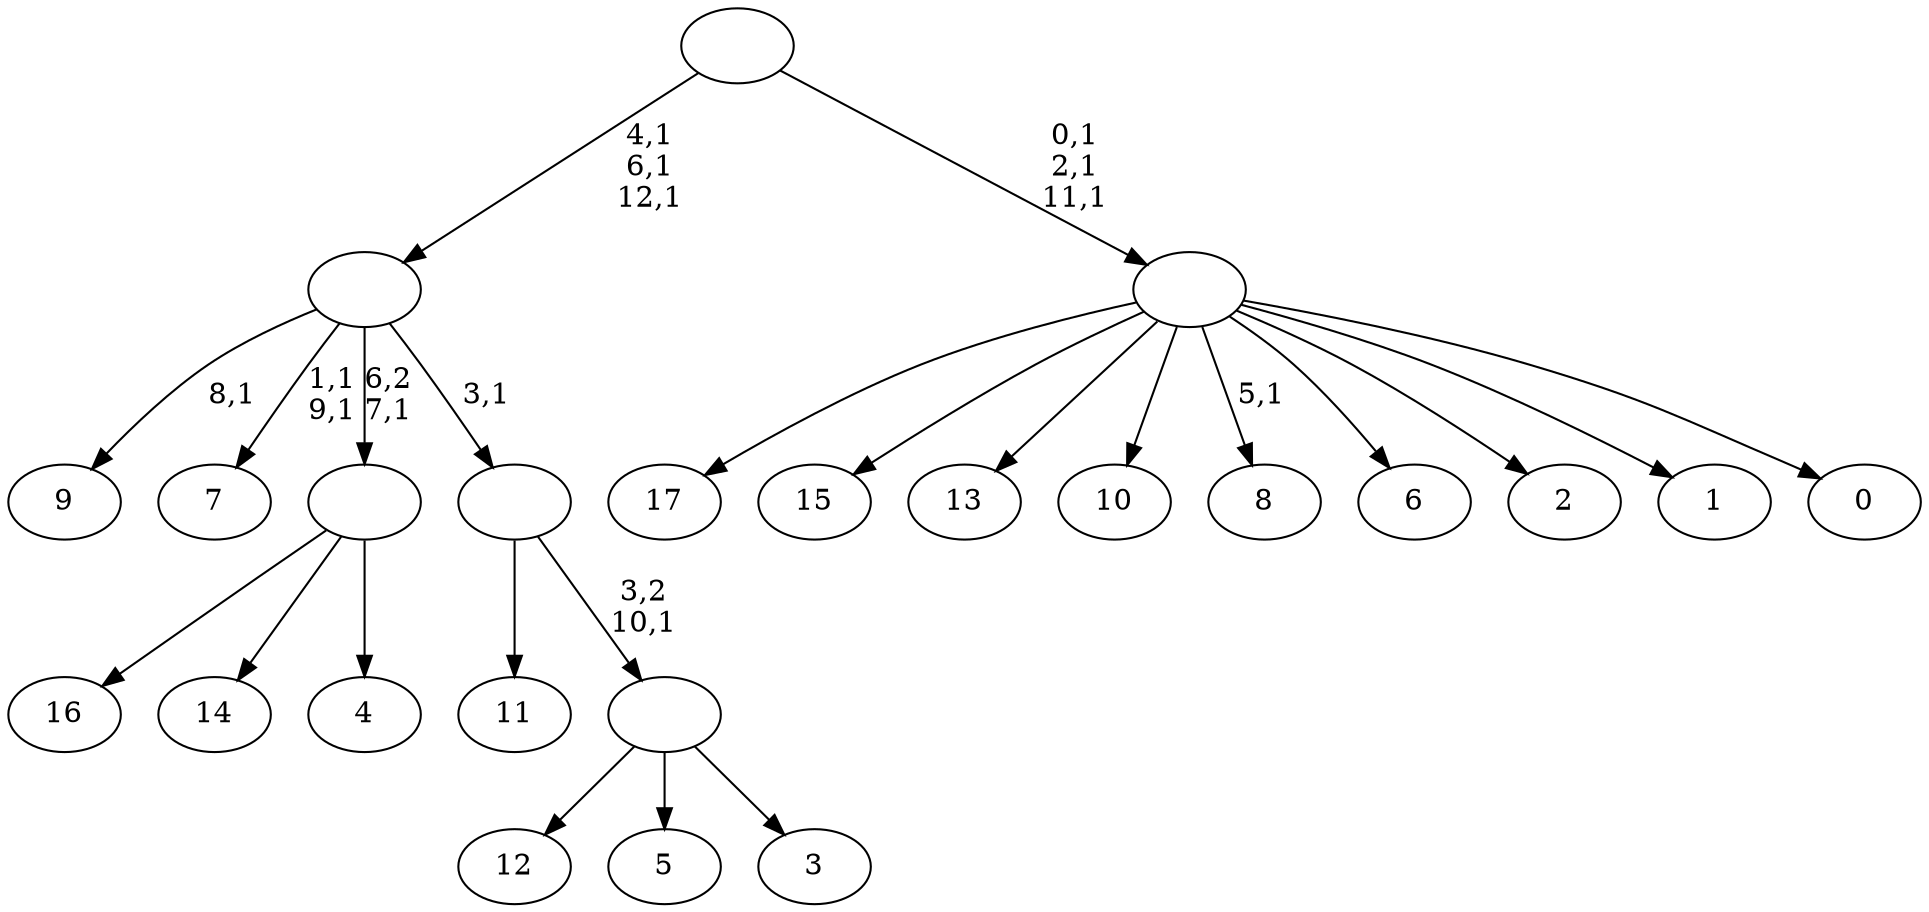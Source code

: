 digraph T {
	31 [label="17"]
	30 [label="16"]
	29 [label="15"]
	28 [label="14"]
	27 [label="13"]
	26 [label="12"]
	25 [label="11"]
	24 [label="10"]
	23 [label="9"]
	21 [label="8"]
	19 [label="7"]
	16 [label="6"]
	15 [label="5"]
	14 [label="4"]
	13 [label=""]
	12 [label="3"]
	11 [label=""]
	10 [label=""]
	9 [label=""]
	6 [label="2"]
	5 [label="1"]
	4 [label="0"]
	3 [label=""]
	0 [label=""]
	13 -> 30 [label=""]
	13 -> 28 [label=""]
	13 -> 14 [label=""]
	11 -> 26 [label=""]
	11 -> 15 [label=""]
	11 -> 12 [label=""]
	10 -> 25 [label=""]
	10 -> 11 [label="3,2\n10,1"]
	9 -> 19 [label="1,1\n9,1"]
	9 -> 23 [label="8,1"]
	9 -> 13 [label="6,2\n7,1"]
	9 -> 10 [label="3,1"]
	3 -> 21 [label="5,1"]
	3 -> 31 [label=""]
	3 -> 29 [label=""]
	3 -> 27 [label=""]
	3 -> 24 [label=""]
	3 -> 16 [label=""]
	3 -> 6 [label=""]
	3 -> 5 [label=""]
	3 -> 4 [label=""]
	0 -> 3 [label="0,1\n2,1\n11,1"]
	0 -> 9 [label="4,1\n6,1\n12,1"]
}
